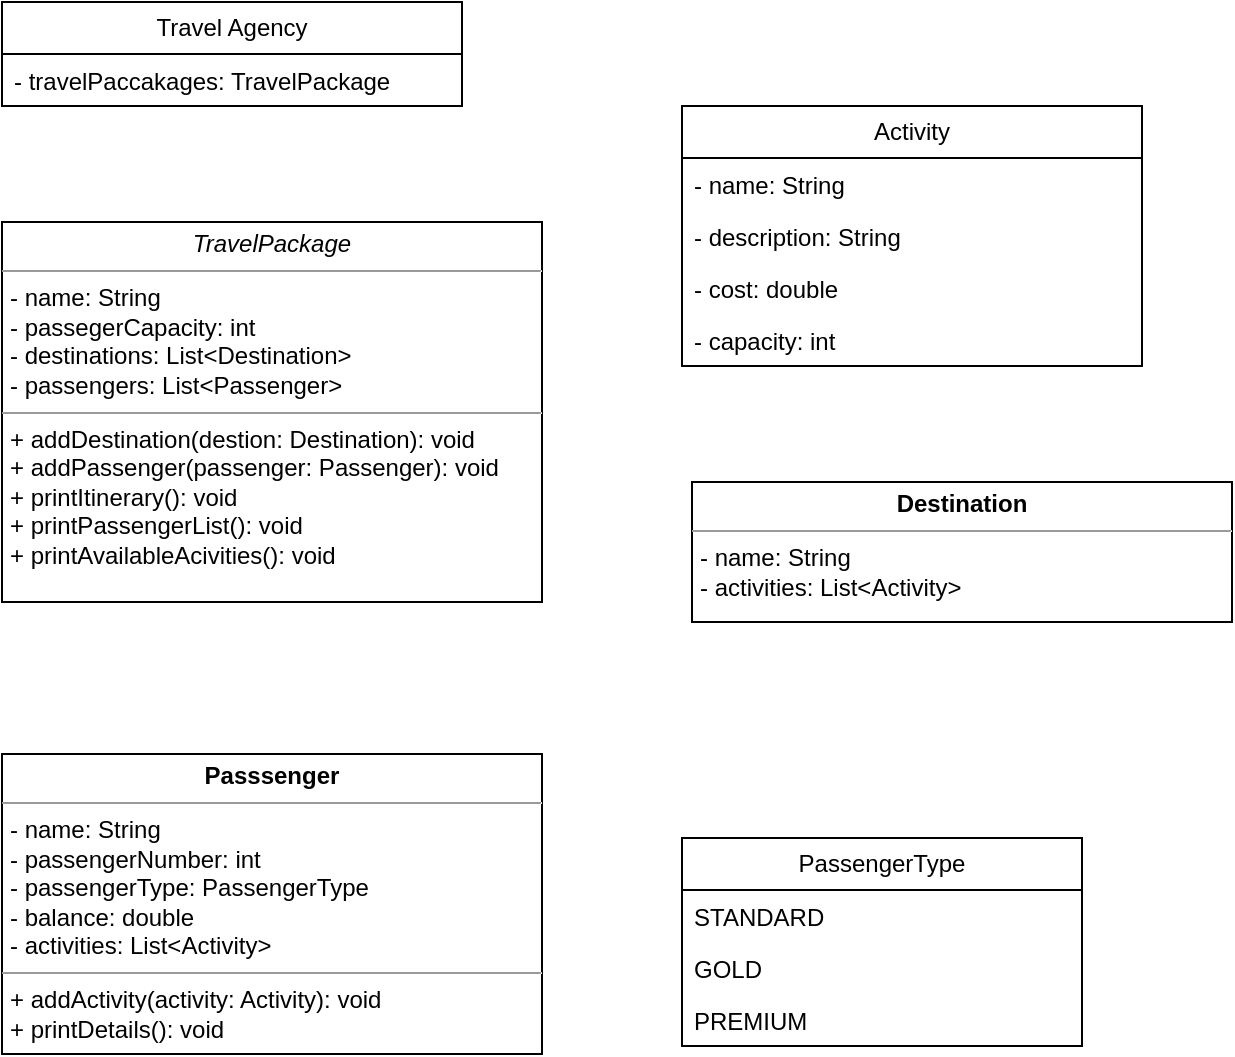 <mxfile version="23.1.5" type="device">
  <diagram name="Page-1" id="rvkxtq5-y4k52JIG2WKY">
    <mxGraphModel dx="913" dy="454" grid="1" gridSize="10" guides="1" tooltips="1" connect="1" arrows="1" fold="1" page="1" pageScale="1" pageWidth="850" pageHeight="1100" math="0" shadow="0">
      <root>
        <mxCell id="0" />
        <mxCell id="1" parent="0" />
        <mxCell id="vtOgGdGK4uW9hj4cXPFY-1" value="Travel Agency" style="swimlane;fontStyle=0;childLayout=stackLayout;horizontal=1;startSize=26;fillColor=none;horizontalStack=0;resizeParent=1;resizeParentMax=0;resizeLast=0;collapsible=1;marginBottom=0;whiteSpace=wrap;html=1;" vertex="1" parent="1">
          <mxGeometry x="80" y="80" width="230" height="52" as="geometry" />
        </mxCell>
        <mxCell id="vtOgGdGK4uW9hj4cXPFY-2" value="- travelPaccakages: TravelPackage" style="text;strokeColor=none;fillColor=none;align=left;verticalAlign=top;spacingLeft=4;spacingRight=4;overflow=hidden;rotatable=0;points=[[0,0.5],[1,0.5]];portConstraint=eastwest;whiteSpace=wrap;html=1;" vertex="1" parent="vtOgGdGK4uW9hj4cXPFY-1">
          <mxGeometry y="26" width="230" height="26" as="geometry" />
        </mxCell>
        <mxCell id="vtOgGdGK4uW9hj4cXPFY-5" value="Activity" style="swimlane;fontStyle=0;childLayout=stackLayout;horizontal=1;startSize=26;fillColor=none;horizontalStack=0;resizeParent=1;resizeParentMax=0;resizeLast=0;collapsible=1;marginBottom=0;whiteSpace=wrap;html=1;" vertex="1" parent="1">
          <mxGeometry x="420" y="132" width="230" height="130" as="geometry" />
        </mxCell>
        <mxCell id="vtOgGdGK4uW9hj4cXPFY-6" value="- name: String" style="text;strokeColor=none;fillColor=none;align=left;verticalAlign=top;spacingLeft=4;spacingRight=4;overflow=hidden;rotatable=0;points=[[0,0.5],[1,0.5]];portConstraint=eastwest;whiteSpace=wrap;html=1;" vertex="1" parent="vtOgGdGK4uW9hj4cXPFY-5">
          <mxGeometry y="26" width="230" height="26" as="geometry" />
        </mxCell>
        <mxCell id="vtOgGdGK4uW9hj4cXPFY-7" value="- description: String" style="text;strokeColor=none;fillColor=none;align=left;verticalAlign=top;spacingLeft=4;spacingRight=4;overflow=hidden;rotatable=0;points=[[0,0.5],[1,0.5]];portConstraint=eastwest;whiteSpace=wrap;html=1;" vertex="1" parent="vtOgGdGK4uW9hj4cXPFY-5">
          <mxGeometry y="52" width="230" height="26" as="geometry" />
        </mxCell>
        <mxCell id="vtOgGdGK4uW9hj4cXPFY-8" value="- cost: double" style="text;strokeColor=none;fillColor=none;align=left;verticalAlign=top;spacingLeft=4;spacingRight=4;overflow=hidden;rotatable=0;points=[[0,0.5],[1,0.5]];portConstraint=eastwest;whiteSpace=wrap;html=1;" vertex="1" parent="vtOgGdGK4uW9hj4cXPFY-5">
          <mxGeometry y="78" width="230" height="26" as="geometry" />
        </mxCell>
        <mxCell id="vtOgGdGK4uW9hj4cXPFY-9" value="- capacity: int" style="text;strokeColor=none;fillColor=none;align=left;verticalAlign=top;spacingLeft=4;spacingRight=4;overflow=hidden;rotatable=0;points=[[0,0.5],[1,0.5]];portConstraint=eastwest;whiteSpace=wrap;html=1;" vertex="1" parent="vtOgGdGK4uW9hj4cXPFY-5">
          <mxGeometry y="104" width="230" height="26" as="geometry" />
        </mxCell>
        <mxCell id="vtOgGdGK4uW9hj4cXPFY-15" value="&lt;p style=&quot;margin:0px;margin-top:4px;text-align:center;&quot;&gt;&lt;i&gt;TravelPackage&lt;/i&gt;&lt;br&gt;&lt;/p&gt;&lt;hr size=&quot;1&quot;&gt;&lt;p style=&quot;margin:0px;margin-left:4px;&quot;&gt;- name: String&lt;br&gt;- passegerCapacity: int&lt;/p&gt;&lt;p style=&quot;margin:0px;margin-left:4px;&quot;&gt;- destinations: List&amp;lt;Destination&amp;gt;&lt;/p&gt;&lt;p style=&quot;margin:0px;margin-left:4px;&quot;&gt;- passengers: List&amp;lt;Passenger&amp;gt;&lt;/p&gt;&lt;hr size=&quot;1&quot;&gt;&lt;p style=&quot;margin:0px;margin-left:4px;&quot;&gt;+ addDestination(destion: Destination): void&lt;br&gt;+ addPassenger(passenger: Passenger): void&lt;/p&gt;&lt;p style=&quot;margin:0px;margin-left:4px;&quot;&gt;+ printItinerary(): void&lt;/p&gt;&lt;p style=&quot;margin:0px;margin-left:4px;&quot;&gt;+ printPassengerList(): void&lt;/p&gt;&lt;p style=&quot;margin:0px;margin-left:4px;&quot;&gt;+ printAvailableAcivities(): void&lt;/p&gt;" style="verticalAlign=top;align=left;overflow=fill;html=1;whiteSpace=wrap;" vertex="1" parent="1">
          <mxGeometry x="80" y="190" width="270" height="190" as="geometry" />
        </mxCell>
        <mxCell id="vtOgGdGK4uW9hj4cXPFY-16" value="&lt;p style=&quot;margin:0px;margin-top:4px;text-align:center;&quot;&gt;&lt;b&gt;Passsenger&lt;/b&gt;&lt;/p&gt;&lt;hr size=&quot;1&quot;&gt;&lt;p style=&quot;margin:0px;margin-left:4px;&quot;&gt;- name: String&lt;br&gt;- passengerNumber: int&lt;/p&gt;&lt;p style=&quot;margin:0px;margin-left:4px;&quot;&gt;- passengerType: PassengerType&lt;/p&gt;&lt;p style=&quot;margin:0px;margin-left:4px;&quot;&gt;- balance: double&lt;/p&gt;&lt;p style=&quot;margin:0px;margin-left:4px;&quot;&gt;- activities: List&amp;lt;Activity&amp;gt;&lt;/p&gt;&lt;hr size=&quot;1&quot;&gt;&lt;p style=&quot;margin:0px;margin-left:4px;&quot;&gt;+ addActivity(activity: Activity): void&lt;br&gt;+ printDetails(): void&lt;/p&gt;" style="verticalAlign=top;align=left;overflow=fill;html=1;whiteSpace=wrap;" vertex="1" parent="1">
          <mxGeometry x="80" y="456" width="270" height="150" as="geometry" />
        </mxCell>
        <mxCell id="vtOgGdGK4uW9hj4cXPFY-17" value="&lt;p style=&quot;margin:0px;margin-top:4px;text-align:center;&quot;&gt;&lt;b&gt;Destination&lt;/b&gt;&lt;/p&gt;&lt;hr size=&quot;1&quot;&gt;&lt;p style=&quot;margin:0px;margin-left:4px;&quot;&gt;- name: String&lt;br&gt;- activities: List&amp;lt;Activity&amp;gt;&lt;/p&gt;" style="verticalAlign=top;align=left;overflow=fill;html=1;whiteSpace=wrap;" vertex="1" parent="1">
          <mxGeometry x="425" y="320" width="270" height="70" as="geometry" />
        </mxCell>
        <mxCell id="vtOgGdGK4uW9hj4cXPFY-18" value="PassengerType" style="swimlane;fontStyle=0;childLayout=stackLayout;horizontal=1;startSize=26;fillColor=none;horizontalStack=0;resizeParent=1;resizeParentMax=0;resizeLast=0;collapsible=1;marginBottom=0;whiteSpace=wrap;html=1;" vertex="1" parent="1">
          <mxGeometry x="420" y="498" width="200" height="104" as="geometry" />
        </mxCell>
        <mxCell id="vtOgGdGK4uW9hj4cXPFY-19" value="STANDARD" style="text;strokeColor=none;fillColor=none;align=left;verticalAlign=top;spacingLeft=4;spacingRight=4;overflow=hidden;rotatable=0;points=[[0,0.5],[1,0.5]];portConstraint=eastwest;whiteSpace=wrap;html=1;" vertex="1" parent="vtOgGdGK4uW9hj4cXPFY-18">
          <mxGeometry y="26" width="200" height="26" as="geometry" />
        </mxCell>
        <mxCell id="vtOgGdGK4uW9hj4cXPFY-20" value="GOLD" style="text;strokeColor=none;fillColor=none;align=left;verticalAlign=top;spacingLeft=4;spacingRight=4;overflow=hidden;rotatable=0;points=[[0,0.5],[1,0.5]];portConstraint=eastwest;whiteSpace=wrap;html=1;" vertex="1" parent="vtOgGdGK4uW9hj4cXPFY-18">
          <mxGeometry y="52" width="200" height="26" as="geometry" />
        </mxCell>
        <mxCell id="vtOgGdGK4uW9hj4cXPFY-21" value="PREMIUM" style="text;strokeColor=none;fillColor=none;align=left;verticalAlign=top;spacingLeft=4;spacingRight=4;overflow=hidden;rotatable=0;points=[[0,0.5],[1,0.5]];portConstraint=eastwest;whiteSpace=wrap;html=1;" vertex="1" parent="vtOgGdGK4uW9hj4cXPFY-18">
          <mxGeometry y="78" width="200" height="26" as="geometry" />
        </mxCell>
      </root>
    </mxGraphModel>
  </diagram>
</mxfile>
